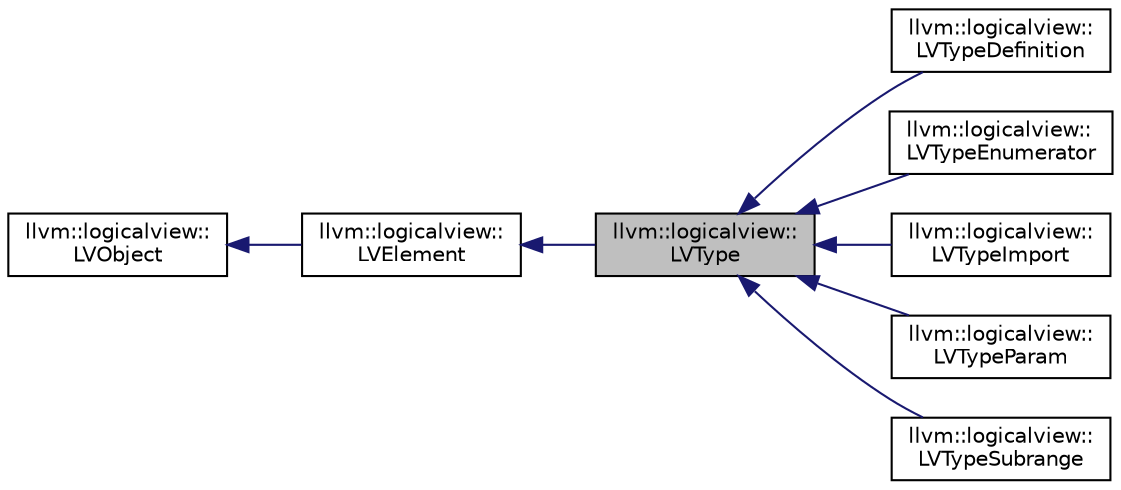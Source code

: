 digraph "llvm::logicalview::LVType"
{
 // LATEX_PDF_SIZE
  bgcolor="transparent";
  edge [fontname="Helvetica",fontsize="10",labelfontname="Helvetica",labelfontsize="10"];
  node [fontname="Helvetica",fontsize="10",shape=record];
  rankdir="LR";
  Node1 [label="llvm::logicalview::\lLVType",height=0.2,width=0.4,color="black", fillcolor="grey75", style="filled", fontcolor="black",tooltip=" "];
  Node2 -> Node1 [dir="back",color="midnightblue",fontsize="10",style="solid",fontname="Helvetica"];
  Node2 [label="llvm::logicalview::\lLVElement",height=0.2,width=0.4,color="black",URL="$classllvm_1_1logicalview_1_1LVElement.html",tooltip=" "];
  Node3 -> Node2 [dir="back",color="midnightblue",fontsize="10",style="solid",fontname="Helvetica"];
  Node3 [label="llvm::logicalview::\lLVObject",height=0.2,width=0.4,color="black",URL="$classllvm_1_1logicalview_1_1LVObject.html",tooltip=" "];
  Node1 -> Node4 [dir="back",color="midnightblue",fontsize="10",style="solid",fontname="Helvetica"];
  Node4 [label="llvm::logicalview::\lLVTypeDefinition",height=0.2,width=0.4,color="black",URL="$classllvm_1_1logicalview_1_1LVTypeDefinition.html",tooltip=" "];
  Node1 -> Node5 [dir="back",color="midnightblue",fontsize="10",style="solid",fontname="Helvetica"];
  Node5 [label="llvm::logicalview::\lLVTypeEnumerator",height=0.2,width=0.4,color="black",URL="$classllvm_1_1logicalview_1_1LVTypeEnumerator.html",tooltip=" "];
  Node1 -> Node6 [dir="back",color="midnightblue",fontsize="10",style="solid",fontname="Helvetica"];
  Node6 [label="llvm::logicalview::\lLVTypeImport",height=0.2,width=0.4,color="black",URL="$classllvm_1_1logicalview_1_1LVTypeImport.html",tooltip=" "];
  Node1 -> Node7 [dir="back",color="midnightblue",fontsize="10",style="solid",fontname="Helvetica"];
  Node7 [label="llvm::logicalview::\lLVTypeParam",height=0.2,width=0.4,color="black",URL="$classllvm_1_1logicalview_1_1LVTypeParam.html",tooltip=" "];
  Node1 -> Node8 [dir="back",color="midnightblue",fontsize="10",style="solid",fontname="Helvetica"];
  Node8 [label="llvm::logicalview::\lLVTypeSubrange",height=0.2,width=0.4,color="black",URL="$classllvm_1_1logicalview_1_1LVTypeSubrange.html",tooltip=" "];
}
